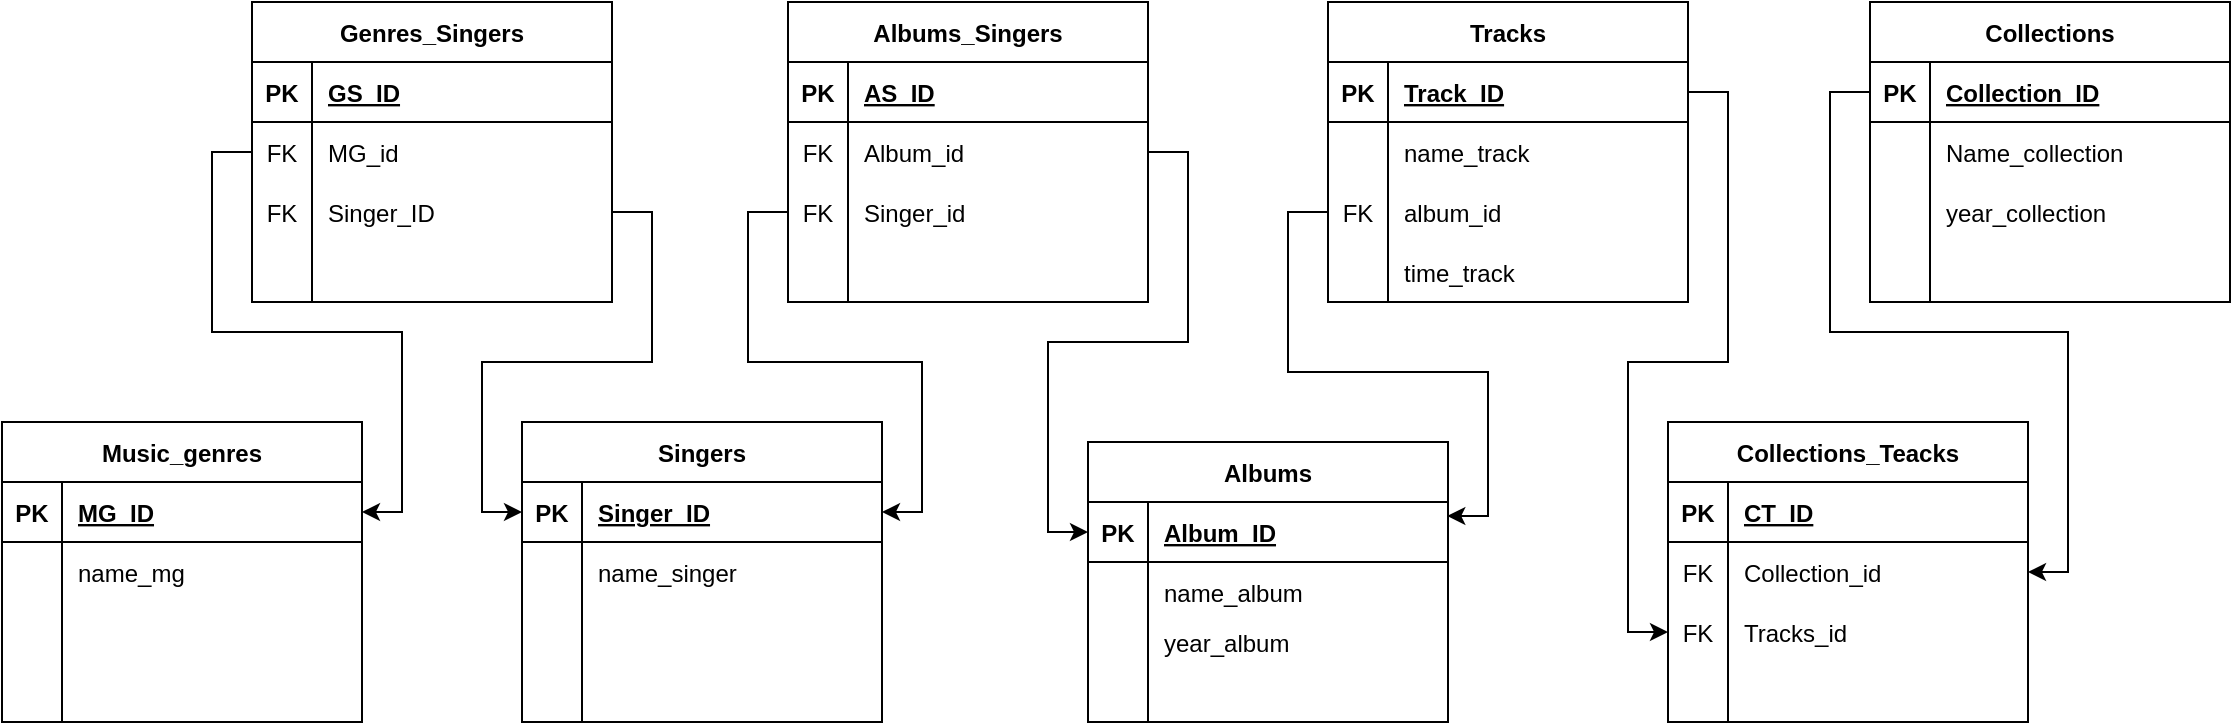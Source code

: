 <mxfile version="20.7.4" type="github">
  <diagram id="i06llV7_3dd89LZsLuWR" name="Страница 1">
    <mxGraphModel dx="2506" dy="1275" grid="1" gridSize="10" guides="1" tooltips="1" connect="1" arrows="1" fold="1" page="1" pageScale="1" pageWidth="1169" pageHeight="827" math="0" shadow="0">
      <root>
        <mxCell id="0" />
        <mxCell id="1" parent="0" />
        <mxCell id="yASlD1N6j4GLQO1VpdD--1" value="Music_genres" style="shape=table;startSize=30;container=1;collapsible=1;childLayout=tableLayout;fixedRows=1;rowLines=0;fontStyle=1;align=center;resizeLast=1;" vertex="1" parent="1">
          <mxGeometry x="-1120" y="290" width="180" height="150" as="geometry" />
        </mxCell>
        <mxCell id="yASlD1N6j4GLQO1VpdD--2" value="" style="shape=tableRow;horizontal=0;startSize=0;swimlaneHead=0;swimlaneBody=0;fillColor=none;collapsible=0;dropTarget=0;points=[[0,0.5],[1,0.5]];portConstraint=eastwest;top=0;left=0;right=0;bottom=1;" vertex="1" parent="yASlD1N6j4GLQO1VpdD--1">
          <mxGeometry y="30" width="180" height="30" as="geometry" />
        </mxCell>
        <mxCell id="yASlD1N6j4GLQO1VpdD--3" value="PK" style="shape=partialRectangle;connectable=0;fillColor=none;top=0;left=0;bottom=0;right=0;fontStyle=1;overflow=hidden;" vertex="1" parent="yASlD1N6j4GLQO1VpdD--2">
          <mxGeometry width="30" height="30" as="geometry">
            <mxRectangle width="30" height="30" as="alternateBounds" />
          </mxGeometry>
        </mxCell>
        <mxCell id="yASlD1N6j4GLQO1VpdD--4" value="MG_ID" style="shape=partialRectangle;connectable=0;fillColor=none;top=0;left=0;bottom=0;right=0;align=left;spacingLeft=6;fontStyle=5;overflow=hidden;" vertex="1" parent="yASlD1N6j4GLQO1VpdD--2">
          <mxGeometry x="30" width="150" height="30" as="geometry">
            <mxRectangle width="150" height="30" as="alternateBounds" />
          </mxGeometry>
        </mxCell>
        <mxCell id="yASlD1N6j4GLQO1VpdD--5" value="" style="shape=tableRow;horizontal=0;startSize=0;swimlaneHead=0;swimlaneBody=0;fillColor=none;collapsible=0;dropTarget=0;points=[[0,0.5],[1,0.5]];portConstraint=eastwest;top=0;left=0;right=0;bottom=0;" vertex="1" parent="yASlD1N6j4GLQO1VpdD--1">
          <mxGeometry y="60" width="180" height="30" as="geometry" />
        </mxCell>
        <mxCell id="yASlD1N6j4GLQO1VpdD--6" value="" style="shape=partialRectangle;connectable=0;fillColor=none;top=0;left=0;bottom=0;right=0;editable=1;overflow=hidden;" vertex="1" parent="yASlD1N6j4GLQO1VpdD--5">
          <mxGeometry width="30" height="30" as="geometry">
            <mxRectangle width="30" height="30" as="alternateBounds" />
          </mxGeometry>
        </mxCell>
        <mxCell id="yASlD1N6j4GLQO1VpdD--7" value="name_mg" style="shape=partialRectangle;connectable=0;fillColor=none;top=0;left=0;bottom=0;right=0;align=left;spacingLeft=6;overflow=hidden;" vertex="1" parent="yASlD1N6j4GLQO1VpdD--5">
          <mxGeometry x="30" width="150" height="30" as="geometry">
            <mxRectangle width="150" height="30" as="alternateBounds" />
          </mxGeometry>
        </mxCell>
        <mxCell id="yASlD1N6j4GLQO1VpdD--8" value="" style="shape=tableRow;horizontal=0;startSize=0;swimlaneHead=0;swimlaneBody=0;fillColor=none;collapsible=0;dropTarget=0;points=[[0,0.5],[1,0.5]];portConstraint=eastwest;top=0;left=0;right=0;bottom=0;" vertex="1" parent="yASlD1N6j4GLQO1VpdD--1">
          <mxGeometry y="90" width="180" height="30" as="geometry" />
        </mxCell>
        <mxCell id="yASlD1N6j4GLQO1VpdD--9" value="" style="shape=partialRectangle;connectable=0;fillColor=none;top=0;left=0;bottom=0;right=0;editable=1;overflow=hidden;" vertex="1" parent="yASlD1N6j4GLQO1VpdD--8">
          <mxGeometry width="30" height="30" as="geometry">
            <mxRectangle width="30" height="30" as="alternateBounds" />
          </mxGeometry>
        </mxCell>
        <mxCell id="yASlD1N6j4GLQO1VpdD--10" value="" style="shape=partialRectangle;connectable=0;fillColor=none;top=0;left=0;bottom=0;right=0;align=left;spacingLeft=6;overflow=hidden;" vertex="1" parent="yASlD1N6j4GLQO1VpdD--8">
          <mxGeometry x="30" width="150" height="30" as="geometry">
            <mxRectangle width="150" height="30" as="alternateBounds" />
          </mxGeometry>
        </mxCell>
        <mxCell id="yASlD1N6j4GLQO1VpdD--11" value="" style="shape=tableRow;horizontal=0;startSize=0;swimlaneHead=0;swimlaneBody=0;fillColor=none;collapsible=0;dropTarget=0;points=[[0,0.5],[1,0.5]];portConstraint=eastwest;top=0;left=0;right=0;bottom=0;" vertex="1" parent="yASlD1N6j4GLQO1VpdD--1">
          <mxGeometry y="120" width="180" height="30" as="geometry" />
        </mxCell>
        <mxCell id="yASlD1N6j4GLQO1VpdD--12" value="" style="shape=partialRectangle;connectable=0;fillColor=none;top=0;left=0;bottom=0;right=0;editable=1;overflow=hidden;" vertex="1" parent="yASlD1N6j4GLQO1VpdD--11">
          <mxGeometry width="30" height="30" as="geometry">
            <mxRectangle width="30" height="30" as="alternateBounds" />
          </mxGeometry>
        </mxCell>
        <mxCell id="yASlD1N6j4GLQO1VpdD--13" value="" style="shape=partialRectangle;connectable=0;fillColor=none;top=0;left=0;bottom=0;right=0;align=left;spacingLeft=6;overflow=hidden;" vertex="1" parent="yASlD1N6j4GLQO1VpdD--11">
          <mxGeometry x="30" width="150" height="30" as="geometry">
            <mxRectangle width="150" height="30" as="alternateBounds" />
          </mxGeometry>
        </mxCell>
        <mxCell id="yASlD1N6j4GLQO1VpdD--14" value="Singers" style="shape=table;startSize=30;container=1;collapsible=1;childLayout=tableLayout;fixedRows=1;rowLines=0;fontStyle=1;align=center;resizeLast=1;" vertex="1" parent="1">
          <mxGeometry x="-860" y="290" width="180" height="150" as="geometry" />
        </mxCell>
        <mxCell id="yASlD1N6j4GLQO1VpdD--15" value="" style="shape=tableRow;horizontal=0;startSize=0;swimlaneHead=0;swimlaneBody=0;fillColor=none;collapsible=0;dropTarget=0;points=[[0,0.5],[1,0.5]];portConstraint=eastwest;top=0;left=0;right=0;bottom=1;" vertex="1" parent="yASlD1N6j4GLQO1VpdD--14">
          <mxGeometry y="30" width="180" height="30" as="geometry" />
        </mxCell>
        <mxCell id="yASlD1N6j4GLQO1VpdD--16" value="PK" style="shape=partialRectangle;connectable=0;fillColor=none;top=0;left=0;bottom=0;right=0;fontStyle=1;overflow=hidden;" vertex="1" parent="yASlD1N6j4GLQO1VpdD--15">
          <mxGeometry width="30" height="30" as="geometry">
            <mxRectangle width="30" height="30" as="alternateBounds" />
          </mxGeometry>
        </mxCell>
        <mxCell id="yASlD1N6j4GLQO1VpdD--17" value="Singer_ID" style="shape=partialRectangle;connectable=0;fillColor=none;top=0;left=0;bottom=0;right=0;align=left;spacingLeft=6;fontStyle=5;overflow=hidden;" vertex="1" parent="yASlD1N6j4GLQO1VpdD--15">
          <mxGeometry x="30" width="150" height="30" as="geometry">
            <mxRectangle width="150" height="30" as="alternateBounds" />
          </mxGeometry>
        </mxCell>
        <mxCell id="yASlD1N6j4GLQO1VpdD--18" value="" style="shape=tableRow;horizontal=0;startSize=0;swimlaneHead=0;swimlaneBody=0;fillColor=none;collapsible=0;dropTarget=0;points=[[0,0.5],[1,0.5]];portConstraint=eastwest;top=0;left=0;right=0;bottom=0;" vertex="1" parent="yASlD1N6j4GLQO1VpdD--14">
          <mxGeometry y="60" width="180" height="30" as="geometry" />
        </mxCell>
        <mxCell id="yASlD1N6j4GLQO1VpdD--19" value="" style="shape=partialRectangle;connectable=0;fillColor=none;top=0;left=0;bottom=0;right=0;editable=1;overflow=hidden;" vertex="1" parent="yASlD1N6j4GLQO1VpdD--18">
          <mxGeometry width="30" height="30" as="geometry">
            <mxRectangle width="30" height="30" as="alternateBounds" />
          </mxGeometry>
        </mxCell>
        <mxCell id="yASlD1N6j4GLQO1VpdD--20" value="name_singer" style="shape=partialRectangle;connectable=0;fillColor=none;top=0;left=0;bottom=0;right=0;align=left;spacingLeft=6;overflow=hidden;" vertex="1" parent="yASlD1N6j4GLQO1VpdD--18">
          <mxGeometry x="30" width="150" height="30" as="geometry">
            <mxRectangle width="150" height="30" as="alternateBounds" />
          </mxGeometry>
        </mxCell>
        <mxCell id="yASlD1N6j4GLQO1VpdD--21" value="" style="shape=tableRow;horizontal=0;startSize=0;swimlaneHead=0;swimlaneBody=0;fillColor=none;collapsible=0;dropTarget=0;points=[[0,0.5],[1,0.5]];portConstraint=eastwest;top=0;left=0;right=0;bottom=0;" vertex="1" parent="yASlD1N6j4GLQO1VpdD--14">
          <mxGeometry y="90" width="180" height="30" as="geometry" />
        </mxCell>
        <mxCell id="yASlD1N6j4GLQO1VpdD--22" value="" style="shape=partialRectangle;connectable=0;fillColor=none;top=0;left=0;bottom=0;right=0;editable=1;overflow=hidden;" vertex="1" parent="yASlD1N6j4GLQO1VpdD--21">
          <mxGeometry width="30" height="30" as="geometry">
            <mxRectangle width="30" height="30" as="alternateBounds" />
          </mxGeometry>
        </mxCell>
        <mxCell id="yASlD1N6j4GLQO1VpdD--23" value="" style="shape=partialRectangle;connectable=0;fillColor=none;top=0;left=0;bottom=0;right=0;align=left;spacingLeft=6;overflow=hidden;" vertex="1" parent="yASlD1N6j4GLQO1VpdD--21">
          <mxGeometry x="30" width="150" height="30" as="geometry">
            <mxRectangle width="150" height="30" as="alternateBounds" />
          </mxGeometry>
        </mxCell>
        <mxCell id="yASlD1N6j4GLQO1VpdD--24" value="" style="shape=tableRow;horizontal=0;startSize=0;swimlaneHead=0;swimlaneBody=0;fillColor=none;collapsible=0;dropTarget=0;points=[[0,0.5],[1,0.5]];portConstraint=eastwest;top=0;left=0;right=0;bottom=0;" vertex="1" parent="yASlD1N6j4GLQO1VpdD--14">
          <mxGeometry y="120" width="180" height="30" as="geometry" />
        </mxCell>
        <mxCell id="yASlD1N6j4GLQO1VpdD--25" value="" style="shape=partialRectangle;connectable=0;fillColor=none;top=0;left=0;bottom=0;right=0;editable=1;overflow=hidden;" vertex="1" parent="yASlD1N6j4GLQO1VpdD--24">
          <mxGeometry width="30" height="30" as="geometry">
            <mxRectangle width="30" height="30" as="alternateBounds" />
          </mxGeometry>
        </mxCell>
        <mxCell id="yASlD1N6j4GLQO1VpdD--26" value="" style="shape=partialRectangle;connectable=0;fillColor=none;top=0;left=0;bottom=0;right=0;align=left;spacingLeft=6;overflow=hidden;" vertex="1" parent="yASlD1N6j4GLQO1VpdD--24">
          <mxGeometry x="30" width="150" height="30" as="geometry">
            <mxRectangle width="150" height="30" as="alternateBounds" />
          </mxGeometry>
        </mxCell>
        <mxCell id="yASlD1N6j4GLQO1VpdD--27" value="Albums" style="shape=table;startSize=30;container=1;collapsible=1;childLayout=tableLayout;fixedRows=1;rowLines=0;fontStyle=1;align=center;resizeLast=1;" vertex="1" parent="1">
          <mxGeometry x="-577" y="300" width="180" height="140" as="geometry" />
        </mxCell>
        <mxCell id="yASlD1N6j4GLQO1VpdD--28" value="" style="shape=tableRow;horizontal=0;startSize=0;swimlaneHead=0;swimlaneBody=0;fillColor=none;collapsible=0;dropTarget=0;points=[[0,0.5],[1,0.5]];portConstraint=eastwest;top=0;left=0;right=0;bottom=1;" vertex="1" parent="yASlD1N6j4GLQO1VpdD--27">
          <mxGeometry y="30" width="180" height="30" as="geometry" />
        </mxCell>
        <mxCell id="yASlD1N6j4GLQO1VpdD--29" value="PK" style="shape=partialRectangle;connectable=0;fillColor=none;top=0;left=0;bottom=0;right=0;fontStyle=1;overflow=hidden;" vertex="1" parent="yASlD1N6j4GLQO1VpdD--28">
          <mxGeometry width="30" height="30" as="geometry">
            <mxRectangle width="30" height="30" as="alternateBounds" />
          </mxGeometry>
        </mxCell>
        <mxCell id="yASlD1N6j4GLQO1VpdD--30" value="Album_ID" style="shape=partialRectangle;connectable=0;fillColor=none;top=0;left=0;bottom=0;right=0;align=left;spacingLeft=6;fontStyle=5;overflow=hidden;" vertex="1" parent="yASlD1N6j4GLQO1VpdD--28">
          <mxGeometry x="30" width="150" height="30" as="geometry">
            <mxRectangle width="150" height="30" as="alternateBounds" />
          </mxGeometry>
        </mxCell>
        <mxCell id="yASlD1N6j4GLQO1VpdD--31" value="" style="shape=tableRow;horizontal=0;startSize=0;swimlaneHead=0;swimlaneBody=0;fillColor=none;collapsible=0;dropTarget=0;points=[[0,0.5],[1,0.5]];portConstraint=eastwest;top=0;left=0;right=0;bottom=0;" vertex="1" parent="yASlD1N6j4GLQO1VpdD--27">
          <mxGeometry y="60" width="180" height="30" as="geometry" />
        </mxCell>
        <mxCell id="yASlD1N6j4GLQO1VpdD--32" value="" style="shape=partialRectangle;connectable=0;fillColor=none;top=0;left=0;bottom=0;right=0;editable=1;overflow=hidden;" vertex="1" parent="yASlD1N6j4GLQO1VpdD--31">
          <mxGeometry width="30" height="30" as="geometry">
            <mxRectangle width="30" height="30" as="alternateBounds" />
          </mxGeometry>
        </mxCell>
        <mxCell id="yASlD1N6j4GLQO1VpdD--33" value="name_album" style="shape=partialRectangle;connectable=0;fillColor=none;top=0;left=0;bottom=0;right=0;align=left;spacingLeft=6;overflow=hidden;" vertex="1" parent="yASlD1N6j4GLQO1VpdD--31">
          <mxGeometry x="30" width="150" height="30" as="geometry">
            <mxRectangle width="150" height="30" as="alternateBounds" />
          </mxGeometry>
        </mxCell>
        <mxCell id="yASlD1N6j4GLQO1VpdD--34" value="" style="shape=tableRow;horizontal=0;startSize=0;swimlaneHead=0;swimlaneBody=0;fillColor=none;collapsible=0;dropTarget=0;points=[[0,0.5],[1,0.5]];portConstraint=eastwest;top=0;left=0;right=0;bottom=0;" vertex="1" parent="yASlD1N6j4GLQO1VpdD--27">
          <mxGeometry y="90" width="180" height="20" as="geometry" />
        </mxCell>
        <mxCell id="yASlD1N6j4GLQO1VpdD--35" value="" style="shape=partialRectangle;connectable=0;fillColor=none;top=0;left=0;bottom=0;right=0;editable=1;overflow=hidden;" vertex="1" parent="yASlD1N6j4GLQO1VpdD--34">
          <mxGeometry width="30" height="20" as="geometry">
            <mxRectangle width="30" height="20" as="alternateBounds" />
          </mxGeometry>
        </mxCell>
        <mxCell id="yASlD1N6j4GLQO1VpdD--36" value="year_album" style="shape=partialRectangle;connectable=0;fillColor=none;top=0;left=0;bottom=0;right=0;align=left;spacingLeft=6;overflow=hidden;" vertex="1" parent="yASlD1N6j4GLQO1VpdD--34">
          <mxGeometry x="30" width="150" height="20" as="geometry">
            <mxRectangle width="150" height="20" as="alternateBounds" />
          </mxGeometry>
        </mxCell>
        <mxCell id="yASlD1N6j4GLQO1VpdD--37" value="" style="shape=tableRow;horizontal=0;startSize=0;swimlaneHead=0;swimlaneBody=0;fillColor=none;collapsible=0;dropTarget=0;points=[[0,0.5],[1,0.5]];portConstraint=eastwest;top=0;left=0;right=0;bottom=0;" vertex="1" parent="yASlD1N6j4GLQO1VpdD--27">
          <mxGeometry y="110" width="180" height="30" as="geometry" />
        </mxCell>
        <mxCell id="yASlD1N6j4GLQO1VpdD--38" value="" style="shape=partialRectangle;connectable=0;fillColor=none;top=0;left=0;bottom=0;right=0;editable=1;overflow=hidden;" vertex="1" parent="yASlD1N6j4GLQO1VpdD--37">
          <mxGeometry width="30" height="30" as="geometry">
            <mxRectangle width="30" height="30" as="alternateBounds" />
          </mxGeometry>
        </mxCell>
        <mxCell id="yASlD1N6j4GLQO1VpdD--39" value="" style="shape=partialRectangle;connectable=0;fillColor=none;top=0;left=0;bottom=0;right=0;align=left;spacingLeft=6;overflow=hidden;" vertex="1" parent="yASlD1N6j4GLQO1VpdD--37">
          <mxGeometry x="30" width="150" height="30" as="geometry">
            <mxRectangle width="150" height="30" as="alternateBounds" />
          </mxGeometry>
        </mxCell>
        <mxCell id="yASlD1N6j4GLQO1VpdD--40" value="Tracks" style="shape=table;startSize=30;container=1;collapsible=1;childLayout=tableLayout;fixedRows=1;rowLines=0;fontStyle=1;align=center;resizeLast=1;" vertex="1" parent="1">
          <mxGeometry x="-457" y="80" width="180" height="150" as="geometry" />
        </mxCell>
        <mxCell id="yASlD1N6j4GLQO1VpdD--41" value="" style="shape=tableRow;horizontal=0;startSize=0;swimlaneHead=0;swimlaneBody=0;fillColor=none;collapsible=0;dropTarget=0;points=[[0,0.5],[1,0.5]];portConstraint=eastwest;top=0;left=0;right=0;bottom=1;" vertex="1" parent="yASlD1N6j4GLQO1VpdD--40">
          <mxGeometry y="30" width="180" height="30" as="geometry" />
        </mxCell>
        <mxCell id="yASlD1N6j4GLQO1VpdD--42" value="PK" style="shape=partialRectangle;connectable=0;fillColor=none;top=0;left=0;bottom=0;right=0;fontStyle=1;overflow=hidden;" vertex="1" parent="yASlD1N6j4GLQO1VpdD--41">
          <mxGeometry width="30" height="30" as="geometry">
            <mxRectangle width="30" height="30" as="alternateBounds" />
          </mxGeometry>
        </mxCell>
        <mxCell id="yASlD1N6j4GLQO1VpdD--43" value="Track_ID" style="shape=partialRectangle;connectable=0;fillColor=none;top=0;left=0;bottom=0;right=0;align=left;spacingLeft=6;fontStyle=5;overflow=hidden;" vertex="1" parent="yASlD1N6j4GLQO1VpdD--41">
          <mxGeometry x="30" width="150" height="30" as="geometry">
            <mxRectangle width="150" height="30" as="alternateBounds" />
          </mxGeometry>
        </mxCell>
        <mxCell id="yASlD1N6j4GLQO1VpdD--44" value="" style="shape=tableRow;horizontal=0;startSize=0;swimlaneHead=0;swimlaneBody=0;fillColor=none;collapsible=0;dropTarget=0;points=[[0,0.5],[1,0.5]];portConstraint=eastwest;top=0;left=0;right=0;bottom=0;" vertex="1" parent="yASlD1N6j4GLQO1VpdD--40">
          <mxGeometry y="60" width="180" height="30" as="geometry" />
        </mxCell>
        <mxCell id="yASlD1N6j4GLQO1VpdD--45" value="" style="shape=partialRectangle;connectable=0;fillColor=none;top=0;left=0;bottom=0;right=0;editable=1;overflow=hidden;" vertex="1" parent="yASlD1N6j4GLQO1VpdD--44">
          <mxGeometry width="30" height="30" as="geometry">
            <mxRectangle width="30" height="30" as="alternateBounds" />
          </mxGeometry>
        </mxCell>
        <mxCell id="yASlD1N6j4GLQO1VpdD--46" value="name_track" style="shape=partialRectangle;connectable=0;fillColor=none;top=0;left=0;bottom=0;right=0;align=left;spacingLeft=6;overflow=hidden;" vertex="1" parent="yASlD1N6j4GLQO1VpdD--44">
          <mxGeometry x="30" width="150" height="30" as="geometry">
            <mxRectangle width="150" height="30" as="alternateBounds" />
          </mxGeometry>
        </mxCell>
        <mxCell id="yASlD1N6j4GLQO1VpdD--47" value="" style="shape=tableRow;horizontal=0;startSize=0;swimlaneHead=0;swimlaneBody=0;fillColor=none;collapsible=0;dropTarget=0;points=[[0,0.5],[1,0.5]];portConstraint=eastwest;top=0;left=0;right=0;bottom=0;" vertex="1" parent="yASlD1N6j4GLQO1VpdD--40">
          <mxGeometry y="90" width="180" height="30" as="geometry" />
        </mxCell>
        <mxCell id="yASlD1N6j4GLQO1VpdD--48" value="FK" style="shape=partialRectangle;connectable=0;fillColor=none;top=0;left=0;bottom=0;right=0;editable=1;overflow=hidden;" vertex="1" parent="yASlD1N6j4GLQO1VpdD--47">
          <mxGeometry width="30" height="30" as="geometry">
            <mxRectangle width="30" height="30" as="alternateBounds" />
          </mxGeometry>
        </mxCell>
        <mxCell id="yASlD1N6j4GLQO1VpdD--49" value="album_id" style="shape=partialRectangle;connectable=0;fillColor=none;top=0;left=0;bottom=0;right=0;align=left;spacingLeft=6;overflow=hidden;" vertex="1" parent="yASlD1N6j4GLQO1VpdD--47">
          <mxGeometry x="30" width="150" height="30" as="geometry">
            <mxRectangle width="150" height="30" as="alternateBounds" />
          </mxGeometry>
        </mxCell>
        <mxCell id="yASlD1N6j4GLQO1VpdD--50" value="" style="shape=tableRow;horizontal=0;startSize=0;swimlaneHead=0;swimlaneBody=0;fillColor=none;collapsible=0;dropTarget=0;points=[[0,0.5],[1,0.5]];portConstraint=eastwest;top=0;left=0;right=0;bottom=0;" vertex="1" parent="yASlD1N6j4GLQO1VpdD--40">
          <mxGeometry y="120" width="180" height="30" as="geometry" />
        </mxCell>
        <mxCell id="yASlD1N6j4GLQO1VpdD--51" value="" style="shape=partialRectangle;connectable=0;fillColor=none;top=0;left=0;bottom=0;right=0;editable=1;overflow=hidden;" vertex="1" parent="yASlD1N6j4GLQO1VpdD--50">
          <mxGeometry width="30" height="30" as="geometry">
            <mxRectangle width="30" height="30" as="alternateBounds" />
          </mxGeometry>
        </mxCell>
        <mxCell id="yASlD1N6j4GLQO1VpdD--52" value="time_track" style="shape=partialRectangle;connectable=0;fillColor=none;top=0;left=0;bottom=0;right=0;align=left;spacingLeft=6;overflow=hidden;" vertex="1" parent="yASlD1N6j4GLQO1VpdD--50">
          <mxGeometry x="30" width="150" height="30" as="geometry">
            <mxRectangle width="150" height="30" as="alternateBounds" />
          </mxGeometry>
        </mxCell>
        <mxCell id="yASlD1N6j4GLQO1VpdD--53" value="Genres_Singers" style="shape=table;startSize=30;container=1;collapsible=1;childLayout=tableLayout;fixedRows=1;rowLines=0;fontStyle=1;align=center;resizeLast=1;" vertex="1" parent="1">
          <mxGeometry x="-995" y="80" width="180" height="150" as="geometry" />
        </mxCell>
        <mxCell id="yASlD1N6j4GLQO1VpdD--54" value="" style="shape=tableRow;horizontal=0;startSize=0;swimlaneHead=0;swimlaneBody=0;fillColor=none;collapsible=0;dropTarget=0;points=[[0,0.5],[1,0.5]];portConstraint=eastwest;top=0;left=0;right=0;bottom=1;" vertex="1" parent="yASlD1N6j4GLQO1VpdD--53">
          <mxGeometry y="30" width="180" height="30" as="geometry" />
        </mxCell>
        <mxCell id="yASlD1N6j4GLQO1VpdD--55" value="PK" style="shape=partialRectangle;connectable=0;fillColor=none;top=0;left=0;bottom=0;right=0;fontStyle=1;overflow=hidden;" vertex="1" parent="yASlD1N6j4GLQO1VpdD--54">
          <mxGeometry width="30" height="30" as="geometry">
            <mxRectangle width="30" height="30" as="alternateBounds" />
          </mxGeometry>
        </mxCell>
        <mxCell id="yASlD1N6j4GLQO1VpdD--56" value="GS_ID" style="shape=partialRectangle;connectable=0;fillColor=none;top=0;left=0;bottom=0;right=0;align=left;spacingLeft=6;fontStyle=5;overflow=hidden;" vertex="1" parent="yASlD1N6j4GLQO1VpdD--54">
          <mxGeometry x="30" width="150" height="30" as="geometry">
            <mxRectangle width="150" height="30" as="alternateBounds" />
          </mxGeometry>
        </mxCell>
        <mxCell id="yASlD1N6j4GLQO1VpdD--57" value="" style="shape=tableRow;horizontal=0;startSize=0;swimlaneHead=0;swimlaneBody=0;fillColor=none;collapsible=0;dropTarget=0;points=[[0,0.5],[1,0.5]];portConstraint=eastwest;top=0;left=0;right=0;bottom=0;" vertex="1" parent="yASlD1N6j4GLQO1VpdD--53">
          <mxGeometry y="60" width="180" height="30" as="geometry" />
        </mxCell>
        <mxCell id="yASlD1N6j4GLQO1VpdD--58" value="FK" style="shape=partialRectangle;connectable=0;fillColor=none;top=0;left=0;bottom=0;right=0;editable=1;overflow=hidden;" vertex="1" parent="yASlD1N6j4GLQO1VpdD--57">
          <mxGeometry width="30" height="30" as="geometry">
            <mxRectangle width="30" height="30" as="alternateBounds" />
          </mxGeometry>
        </mxCell>
        <mxCell id="yASlD1N6j4GLQO1VpdD--59" value="MG_id" style="shape=partialRectangle;connectable=0;fillColor=none;top=0;left=0;bottom=0;right=0;align=left;spacingLeft=6;overflow=hidden;" vertex="1" parent="yASlD1N6j4GLQO1VpdD--57">
          <mxGeometry x="30" width="150" height="30" as="geometry">
            <mxRectangle width="150" height="30" as="alternateBounds" />
          </mxGeometry>
        </mxCell>
        <mxCell id="yASlD1N6j4GLQO1VpdD--60" value="" style="shape=tableRow;horizontal=0;startSize=0;swimlaneHead=0;swimlaneBody=0;fillColor=none;collapsible=0;dropTarget=0;points=[[0,0.5],[1,0.5]];portConstraint=eastwest;top=0;left=0;right=0;bottom=0;" vertex="1" parent="yASlD1N6j4GLQO1VpdD--53">
          <mxGeometry y="90" width="180" height="30" as="geometry" />
        </mxCell>
        <mxCell id="yASlD1N6j4GLQO1VpdD--61" value="FK" style="shape=partialRectangle;connectable=0;fillColor=none;top=0;left=0;bottom=0;right=0;editable=1;overflow=hidden;" vertex="1" parent="yASlD1N6j4GLQO1VpdD--60">
          <mxGeometry width="30" height="30" as="geometry">
            <mxRectangle width="30" height="30" as="alternateBounds" />
          </mxGeometry>
        </mxCell>
        <mxCell id="yASlD1N6j4GLQO1VpdD--62" value="Singer_ID" style="shape=partialRectangle;connectable=0;fillColor=none;top=0;left=0;bottom=0;right=0;align=left;spacingLeft=6;overflow=hidden;" vertex="1" parent="yASlD1N6j4GLQO1VpdD--60">
          <mxGeometry x="30" width="150" height="30" as="geometry">
            <mxRectangle width="150" height="30" as="alternateBounds" />
          </mxGeometry>
        </mxCell>
        <mxCell id="yASlD1N6j4GLQO1VpdD--63" value="" style="shape=tableRow;horizontal=0;startSize=0;swimlaneHead=0;swimlaneBody=0;fillColor=none;collapsible=0;dropTarget=0;points=[[0,0.5],[1,0.5]];portConstraint=eastwest;top=0;left=0;right=0;bottom=0;" vertex="1" parent="yASlD1N6j4GLQO1VpdD--53">
          <mxGeometry y="120" width="180" height="30" as="geometry" />
        </mxCell>
        <mxCell id="yASlD1N6j4GLQO1VpdD--64" value="" style="shape=partialRectangle;connectable=0;fillColor=none;top=0;left=0;bottom=0;right=0;editable=1;overflow=hidden;" vertex="1" parent="yASlD1N6j4GLQO1VpdD--63">
          <mxGeometry width="30" height="30" as="geometry">
            <mxRectangle width="30" height="30" as="alternateBounds" />
          </mxGeometry>
        </mxCell>
        <mxCell id="yASlD1N6j4GLQO1VpdD--65" value="" style="shape=partialRectangle;connectable=0;fillColor=none;top=0;left=0;bottom=0;right=0;align=left;spacingLeft=6;overflow=hidden;" vertex="1" parent="yASlD1N6j4GLQO1VpdD--63">
          <mxGeometry x="30" width="150" height="30" as="geometry">
            <mxRectangle width="150" height="30" as="alternateBounds" />
          </mxGeometry>
        </mxCell>
        <mxCell id="yASlD1N6j4GLQO1VpdD--68" style="edgeStyle=orthogonalEdgeStyle;rounded=0;orthogonalLoop=1;jettySize=auto;html=1;entryX=0;entryY=0.5;entryDx=0;entryDy=0;" edge="1" parent="1" source="yASlD1N6j4GLQO1VpdD--60" target="yASlD1N6j4GLQO1VpdD--15">
          <mxGeometry relative="1" as="geometry" />
        </mxCell>
        <mxCell id="yASlD1N6j4GLQO1VpdD--69" style="edgeStyle=orthogonalEdgeStyle;rounded=0;orthogonalLoop=1;jettySize=auto;html=1;entryX=1;entryY=0.5;entryDx=0;entryDy=0;exitX=0;exitY=0.5;exitDx=0;exitDy=0;" edge="1" parent="1" source="yASlD1N6j4GLQO1VpdD--57" target="yASlD1N6j4GLQO1VpdD--2">
          <mxGeometry relative="1" as="geometry" />
        </mxCell>
        <mxCell id="yASlD1N6j4GLQO1VpdD--71" value="Albums_Singers" style="shape=table;startSize=30;container=1;collapsible=1;childLayout=tableLayout;fixedRows=1;rowLines=0;fontStyle=1;align=center;resizeLast=1;" vertex="1" parent="1">
          <mxGeometry x="-727" y="80" width="180" height="150" as="geometry" />
        </mxCell>
        <mxCell id="yASlD1N6j4GLQO1VpdD--72" value="" style="shape=tableRow;horizontal=0;startSize=0;swimlaneHead=0;swimlaneBody=0;fillColor=none;collapsible=0;dropTarget=0;points=[[0,0.5],[1,0.5]];portConstraint=eastwest;top=0;left=0;right=0;bottom=1;" vertex="1" parent="yASlD1N6j4GLQO1VpdD--71">
          <mxGeometry y="30" width="180" height="30" as="geometry" />
        </mxCell>
        <mxCell id="yASlD1N6j4GLQO1VpdD--73" value="PK" style="shape=partialRectangle;connectable=0;fillColor=none;top=0;left=0;bottom=0;right=0;fontStyle=1;overflow=hidden;" vertex="1" parent="yASlD1N6j4GLQO1VpdD--72">
          <mxGeometry width="30" height="30" as="geometry">
            <mxRectangle width="30" height="30" as="alternateBounds" />
          </mxGeometry>
        </mxCell>
        <mxCell id="yASlD1N6j4GLQO1VpdD--74" value="AS_ID" style="shape=partialRectangle;connectable=0;fillColor=none;top=0;left=0;bottom=0;right=0;align=left;spacingLeft=6;fontStyle=5;overflow=hidden;" vertex="1" parent="yASlD1N6j4GLQO1VpdD--72">
          <mxGeometry x="30" width="150" height="30" as="geometry">
            <mxRectangle width="150" height="30" as="alternateBounds" />
          </mxGeometry>
        </mxCell>
        <mxCell id="yASlD1N6j4GLQO1VpdD--75" value="" style="shape=tableRow;horizontal=0;startSize=0;swimlaneHead=0;swimlaneBody=0;fillColor=none;collapsible=0;dropTarget=0;points=[[0,0.5],[1,0.5]];portConstraint=eastwest;top=0;left=0;right=0;bottom=0;" vertex="1" parent="yASlD1N6j4GLQO1VpdD--71">
          <mxGeometry y="60" width="180" height="30" as="geometry" />
        </mxCell>
        <mxCell id="yASlD1N6j4GLQO1VpdD--76" value="FK" style="shape=partialRectangle;connectable=0;fillColor=none;top=0;left=0;bottom=0;right=0;editable=1;overflow=hidden;" vertex="1" parent="yASlD1N6j4GLQO1VpdD--75">
          <mxGeometry width="30" height="30" as="geometry">
            <mxRectangle width="30" height="30" as="alternateBounds" />
          </mxGeometry>
        </mxCell>
        <mxCell id="yASlD1N6j4GLQO1VpdD--77" value="Album_id" style="shape=partialRectangle;connectable=0;fillColor=none;top=0;left=0;bottom=0;right=0;align=left;spacingLeft=6;overflow=hidden;" vertex="1" parent="yASlD1N6j4GLQO1VpdD--75">
          <mxGeometry x="30" width="150" height="30" as="geometry">
            <mxRectangle width="150" height="30" as="alternateBounds" />
          </mxGeometry>
        </mxCell>
        <mxCell id="yASlD1N6j4GLQO1VpdD--78" value="" style="shape=tableRow;horizontal=0;startSize=0;swimlaneHead=0;swimlaneBody=0;fillColor=none;collapsible=0;dropTarget=0;points=[[0,0.5],[1,0.5]];portConstraint=eastwest;top=0;left=0;right=0;bottom=0;" vertex="1" parent="yASlD1N6j4GLQO1VpdD--71">
          <mxGeometry y="90" width="180" height="30" as="geometry" />
        </mxCell>
        <mxCell id="yASlD1N6j4GLQO1VpdD--79" value="FK" style="shape=partialRectangle;connectable=0;fillColor=none;top=0;left=0;bottom=0;right=0;editable=1;overflow=hidden;" vertex="1" parent="yASlD1N6j4GLQO1VpdD--78">
          <mxGeometry width="30" height="30" as="geometry">
            <mxRectangle width="30" height="30" as="alternateBounds" />
          </mxGeometry>
        </mxCell>
        <mxCell id="yASlD1N6j4GLQO1VpdD--80" value="Singer_id" style="shape=partialRectangle;connectable=0;fillColor=none;top=0;left=0;bottom=0;right=0;align=left;spacingLeft=6;overflow=hidden;" vertex="1" parent="yASlD1N6j4GLQO1VpdD--78">
          <mxGeometry x="30" width="150" height="30" as="geometry">
            <mxRectangle width="150" height="30" as="alternateBounds" />
          </mxGeometry>
        </mxCell>
        <mxCell id="yASlD1N6j4GLQO1VpdD--81" value="" style="shape=tableRow;horizontal=0;startSize=0;swimlaneHead=0;swimlaneBody=0;fillColor=none;collapsible=0;dropTarget=0;points=[[0,0.5],[1,0.5]];portConstraint=eastwest;top=0;left=0;right=0;bottom=0;" vertex="1" parent="yASlD1N6j4GLQO1VpdD--71">
          <mxGeometry y="120" width="180" height="30" as="geometry" />
        </mxCell>
        <mxCell id="yASlD1N6j4GLQO1VpdD--82" value="" style="shape=partialRectangle;connectable=0;fillColor=none;top=0;left=0;bottom=0;right=0;editable=1;overflow=hidden;" vertex="1" parent="yASlD1N6j4GLQO1VpdD--81">
          <mxGeometry width="30" height="30" as="geometry">
            <mxRectangle width="30" height="30" as="alternateBounds" />
          </mxGeometry>
        </mxCell>
        <mxCell id="yASlD1N6j4GLQO1VpdD--83" value="" style="shape=partialRectangle;connectable=0;fillColor=none;top=0;left=0;bottom=0;right=0;align=left;spacingLeft=6;overflow=hidden;" vertex="1" parent="yASlD1N6j4GLQO1VpdD--81">
          <mxGeometry x="30" width="150" height="30" as="geometry">
            <mxRectangle width="150" height="30" as="alternateBounds" />
          </mxGeometry>
        </mxCell>
        <mxCell id="yASlD1N6j4GLQO1VpdD--84" style="edgeStyle=orthogonalEdgeStyle;rounded=0;orthogonalLoop=1;jettySize=auto;html=1;entryX=1;entryY=0.5;entryDx=0;entryDy=0;" edge="1" parent="1" source="yASlD1N6j4GLQO1VpdD--78" target="yASlD1N6j4GLQO1VpdD--15">
          <mxGeometry relative="1" as="geometry" />
        </mxCell>
        <mxCell id="yASlD1N6j4GLQO1VpdD--85" style="edgeStyle=orthogonalEdgeStyle;rounded=0;orthogonalLoop=1;jettySize=auto;html=1;entryX=0;entryY=0.5;entryDx=0;entryDy=0;" edge="1" parent="1" source="yASlD1N6j4GLQO1VpdD--75" target="yASlD1N6j4GLQO1VpdD--28">
          <mxGeometry relative="1" as="geometry" />
        </mxCell>
        <mxCell id="yASlD1N6j4GLQO1VpdD--86" style="edgeStyle=orthogonalEdgeStyle;rounded=0;orthogonalLoop=1;jettySize=auto;html=1;entryX=0.998;entryY=0.233;entryDx=0;entryDy=0;entryPerimeter=0;" edge="1" parent="1" source="yASlD1N6j4GLQO1VpdD--47" target="yASlD1N6j4GLQO1VpdD--28">
          <mxGeometry relative="1" as="geometry" />
        </mxCell>
        <mxCell id="yASlD1N6j4GLQO1VpdD--87" value="Сollections" style="shape=table;startSize=30;container=1;collapsible=1;childLayout=tableLayout;fixedRows=1;rowLines=0;fontStyle=1;align=center;resizeLast=1;" vertex="1" parent="1">
          <mxGeometry x="-186" y="80" width="180" height="150" as="geometry" />
        </mxCell>
        <mxCell id="yASlD1N6j4GLQO1VpdD--88" value="" style="shape=tableRow;horizontal=0;startSize=0;swimlaneHead=0;swimlaneBody=0;fillColor=none;collapsible=0;dropTarget=0;points=[[0,0.5],[1,0.5]];portConstraint=eastwest;top=0;left=0;right=0;bottom=1;" vertex="1" parent="yASlD1N6j4GLQO1VpdD--87">
          <mxGeometry y="30" width="180" height="30" as="geometry" />
        </mxCell>
        <mxCell id="yASlD1N6j4GLQO1VpdD--89" value="PK" style="shape=partialRectangle;connectable=0;fillColor=none;top=0;left=0;bottom=0;right=0;fontStyle=1;overflow=hidden;" vertex="1" parent="yASlD1N6j4GLQO1VpdD--88">
          <mxGeometry width="30" height="30" as="geometry">
            <mxRectangle width="30" height="30" as="alternateBounds" />
          </mxGeometry>
        </mxCell>
        <mxCell id="yASlD1N6j4GLQO1VpdD--90" value="Collection_ID" style="shape=partialRectangle;connectable=0;fillColor=none;top=0;left=0;bottom=0;right=0;align=left;spacingLeft=6;fontStyle=5;overflow=hidden;" vertex="1" parent="yASlD1N6j4GLQO1VpdD--88">
          <mxGeometry x="30" width="150" height="30" as="geometry">
            <mxRectangle width="150" height="30" as="alternateBounds" />
          </mxGeometry>
        </mxCell>
        <mxCell id="yASlD1N6j4GLQO1VpdD--91" value="" style="shape=tableRow;horizontal=0;startSize=0;swimlaneHead=0;swimlaneBody=0;fillColor=none;collapsible=0;dropTarget=0;points=[[0,0.5],[1,0.5]];portConstraint=eastwest;top=0;left=0;right=0;bottom=0;" vertex="1" parent="yASlD1N6j4GLQO1VpdD--87">
          <mxGeometry y="60" width="180" height="30" as="geometry" />
        </mxCell>
        <mxCell id="yASlD1N6j4GLQO1VpdD--92" value="" style="shape=partialRectangle;connectable=0;fillColor=none;top=0;left=0;bottom=0;right=0;editable=1;overflow=hidden;" vertex="1" parent="yASlD1N6j4GLQO1VpdD--91">
          <mxGeometry width="30" height="30" as="geometry">
            <mxRectangle width="30" height="30" as="alternateBounds" />
          </mxGeometry>
        </mxCell>
        <mxCell id="yASlD1N6j4GLQO1VpdD--93" value="Name_collection" style="shape=partialRectangle;connectable=0;fillColor=none;top=0;left=0;bottom=0;right=0;align=left;spacingLeft=6;overflow=hidden;" vertex="1" parent="yASlD1N6j4GLQO1VpdD--91">
          <mxGeometry x="30" width="150" height="30" as="geometry">
            <mxRectangle width="150" height="30" as="alternateBounds" />
          </mxGeometry>
        </mxCell>
        <mxCell id="yASlD1N6j4GLQO1VpdD--94" value="" style="shape=tableRow;horizontal=0;startSize=0;swimlaneHead=0;swimlaneBody=0;fillColor=none;collapsible=0;dropTarget=0;points=[[0,0.5],[1,0.5]];portConstraint=eastwest;top=0;left=0;right=0;bottom=0;" vertex="1" parent="yASlD1N6j4GLQO1VpdD--87">
          <mxGeometry y="90" width="180" height="30" as="geometry" />
        </mxCell>
        <mxCell id="yASlD1N6j4GLQO1VpdD--95" value="" style="shape=partialRectangle;connectable=0;fillColor=none;top=0;left=0;bottom=0;right=0;editable=1;overflow=hidden;" vertex="1" parent="yASlD1N6j4GLQO1VpdD--94">
          <mxGeometry width="30" height="30" as="geometry">
            <mxRectangle width="30" height="30" as="alternateBounds" />
          </mxGeometry>
        </mxCell>
        <mxCell id="yASlD1N6j4GLQO1VpdD--96" value="year_collection" style="shape=partialRectangle;connectable=0;fillColor=none;top=0;left=0;bottom=0;right=0;align=left;spacingLeft=6;overflow=hidden;" vertex="1" parent="yASlD1N6j4GLQO1VpdD--94">
          <mxGeometry x="30" width="150" height="30" as="geometry">
            <mxRectangle width="150" height="30" as="alternateBounds" />
          </mxGeometry>
        </mxCell>
        <mxCell id="yASlD1N6j4GLQO1VpdD--97" value="" style="shape=tableRow;horizontal=0;startSize=0;swimlaneHead=0;swimlaneBody=0;fillColor=none;collapsible=0;dropTarget=0;points=[[0,0.5],[1,0.5]];portConstraint=eastwest;top=0;left=0;right=0;bottom=0;" vertex="1" parent="yASlD1N6j4GLQO1VpdD--87">
          <mxGeometry y="120" width="180" height="30" as="geometry" />
        </mxCell>
        <mxCell id="yASlD1N6j4GLQO1VpdD--98" value="" style="shape=partialRectangle;connectable=0;fillColor=none;top=0;left=0;bottom=0;right=0;editable=1;overflow=hidden;" vertex="1" parent="yASlD1N6j4GLQO1VpdD--97">
          <mxGeometry width="30" height="30" as="geometry">
            <mxRectangle width="30" height="30" as="alternateBounds" />
          </mxGeometry>
        </mxCell>
        <mxCell id="yASlD1N6j4GLQO1VpdD--99" value="" style="shape=partialRectangle;connectable=0;fillColor=none;top=0;left=0;bottom=0;right=0;align=left;spacingLeft=6;overflow=hidden;" vertex="1" parent="yASlD1N6j4GLQO1VpdD--97">
          <mxGeometry x="30" width="150" height="30" as="geometry">
            <mxRectangle width="150" height="30" as="alternateBounds" />
          </mxGeometry>
        </mxCell>
        <mxCell id="yASlD1N6j4GLQO1VpdD--102" value="Collections_Teacks" style="shape=table;startSize=30;container=1;collapsible=1;childLayout=tableLayout;fixedRows=1;rowLines=0;fontStyle=1;align=center;resizeLast=1;" vertex="1" parent="1">
          <mxGeometry x="-287" y="290" width="180" height="150" as="geometry" />
        </mxCell>
        <mxCell id="yASlD1N6j4GLQO1VpdD--103" value="" style="shape=tableRow;horizontal=0;startSize=0;swimlaneHead=0;swimlaneBody=0;fillColor=none;collapsible=0;dropTarget=0;points=[[0,0.5],[1,0.5]];portConstraint=eastwest;top=0;left=0;right=0;bottom=1;" vertex="1" parent="yASlD1N6j4GLQO1VpdD--102">
          <mxGeometry y="30" width="180" height="30" as="geometry" />
        </mxCell>
        <mxCell id="yASlD1N6j4GLQO1VpdD--104" value="PK" style="shape=partialRectangle;connectable=0;fillColor=none;top=0;left=0;bottom=0;right=0;fontStyle=1;overflow=hidden;" vertex="1" parent="yASlD1N6j4GLQO1VpdD--103">
          <mxGeometry width="30" height="30" as="geometry">
            <mxRectangle width="30" height="30" as="alternateBounds" />
          </mxGeometry>
        </mxCell>
        <mxCell id="yASlD1N6j4GLQO1VpdD--105" value="CT_ID" style="shape=partialRectangle;connectable=0;fillColor=none;top=0;left=0;bottom=0;right=0;align=left;spacingLeft=6;fontStyle=5;overflow=hidden;" vertex="1" parent="yASlD1N6j4GLQO1VpdD--103">
          <mxGeometry x="30" width="150" height="30" as="geometry">
            <mxRectangle width="150" height="30" as="alternateBounds" />
          </mxGeometry>
        </mxCell>
        <mxCell id="yASlD1N6j4GLQO1VpdD--106" value="" style="shape=tableRow;horizontal=0;startSize=0;swimlaneHead=0;swimlaneBody=0;fillColor=none;collapsible=0;dropTarget=0;points=[[0,0.5],[1,0.5]];portConstraint=eastwest;top=0;left=0;right=0;bottom=0;" vertex="1" parent="yASlD1N6j4GLQO1VpdD--102">
          <mxGeometry y="60" width="180" height="30" as="geometry" />
        </mxCell>
        <mxCell id="yASlD1N6j4GLQO1VpdD--107" value="FK" style="shape=partialRectangle;connectable=0;fillColor=none;top=0;left=0;bottom=0;right=0;editable=1;overflow=hidden;" vertex="1" parent="yASlD1N6j4GLQO1VpdD--106">
          <mxGeometry width="30" height="30" as="geometry">
            <mxRectangle width="30" height="30" as="alternateBounds" />
          </mxGeometry>
        </mxCell>
        <mxCell id="yASlD1N6j4GLQO1VpdD--108" value="Collection_id" style="shape=partialRectangle;connectable=0;fillColor=none;top=0;left=0;bottom=0;right=0;align=left;spacingLeft=6;overflow=hidden;" vertex="1" parent="yASlD1N6j4GLQO1VpdD--106">
          <mxGeometry x="30" width="150" height="30" as="geometry">
            <mxRectangle width="150" height="30" as="alternateBounds" />
          </mxGeometry>
        </mxCell>
        <mxCell id="yASlD1N6j4GLQO1VpdD--109" value="" style="shape=tableRow;horizontal=0;startSize=0;swimlaneHead=0;swimlaneBody=0;fillColor=none;collapsible=0;dropTarget=0;points=[[0,0.5],[1,0.5]];portConstraint=eastwest;top=0;left=0;right=0;bottom=0;" vertex="1" parent="yASlD1N6j4GLQO1VpdD--102">
          <mxGeometry y="90" width="180" height="30" as="geometry" />
        </mxCell>
        <mxCell id="yASlD1N6j4GLQO1VpdD--110" value="FK" style="shape=partialRectangle;connectable=0;fillColor=none;top=0;left=0;bottom=0;right=0;editable=1;overflow=hidden;" vertex="1" parent="yASlD1N6j4GLQO1VpdD--109">
          <mxGeometry width="30" height="30" as="geometry">
            <mxRectangle width="30" height="30" as="alternateBounds" />
          </mxGeometry>
        </mxCell>
        <mxCell id="yASlD1N6j4GLQO1VpdD--111" value="Tracks_id" style="shape=partialRectangle;connectable=0;fillColor=none;top=0;left=0;bottom=0;right=0;align=left;spacingLeft=6;overflow=hidden;" vertex="1" parent="yASlD1N6j4GLQO1VpdD--109">
          <mxGeometry x="30" width="150" height="30" as="geometry">
            <mxRectangle width="150" height="30" as="alternateBounds" />
          </mxGeometry>
        </mxCell>
        <mxCell id="yASlD1N6j4GLQO1VpdD--112" value="" style="shape=tableRow;horizontal=0;startSize=0;swimlaneHead=0;swimlaneBody=0;fillColor=none;collapsible=0;dropTarget=0;points=[[0,0.5],[1,0.5]];portConstraint=eastwest;top=0;left=0;right=0;bottom=0;" vertex="1" parent="yASlD1N6j4GLQO1VpdD--102">
          <mxGeometry y="120" width="180" height="30" as="geometry" />
        </mxCell>
        <mxCell id="yASlD1N6j4GLQO1VpdD--113" value="" style="shape=partialRectangle;connectable=0;fillColor=none;top=0;left=0;bottom=0;right=0;editable=1;overflow=hidden;" vertex="1" parent="yASlD1N6j4GLQO1VpdD--112">
          <mxGeometry width="30" height="30" as="geometry">
            <mxRectangle width="30" height="30" as="alternateBounds" />
          </mxGeometry>
        </mxCell>
        <mxCell id="yASlD1N6j4GLQO1VpdD--114" value="" style="shape=partialRectangle;connectable=0;fillColor=none;top=0;left=0;bottom=0;right=0;align=left;spacingLeft=6;overflow=hidden;" vertex="1" parent="yASlD1N6j4GLQO1VpdD--112">
          <mxGeometry x="30" width="150" height="30" as="geometry">
            <mxRectangle width="150" height="30" as="alternateBounds" />
          </mxGeometry>
        </mxCell>
        <mxCell id="yASlD1N6j4GLQO1VpdD--117" style="edgeStyle=orthogonalEdgeStyle;rounded=0;orthogonalLoop=1;jettySize=auto;html=1;entryX=1;entryY=0.5;entryDx=0;entryDy=0;" edge="1" parent="1" source="yASlD1N6j4GLQO1VpdD--88" target="yASlD1N6j4GLQO1VpdD--106">
          <mxGeometry relative="1" as="geometry" />
        </mxCell>
        <mxCell id="yASlD1N6j4GLQO1VpdD--118" style="edgeStyle=orthogonalEdgeStyle;rounded=0;orthogonalLoop=1;jettySize=auto;html=1;entryX=0;entryY=0.5;entryDx=0;entryDy=0;" edge="1" parent="1" source="yASlD1N6j4GLQO1VpdD--41" target="yASlD1N6j4GLQO1VpdD--109">
          <mxGeometry relative="1" as="geometry" />
        </mxCell>
      </root>
    </mxGraphModel>
  </diagram>
</mxfile>
